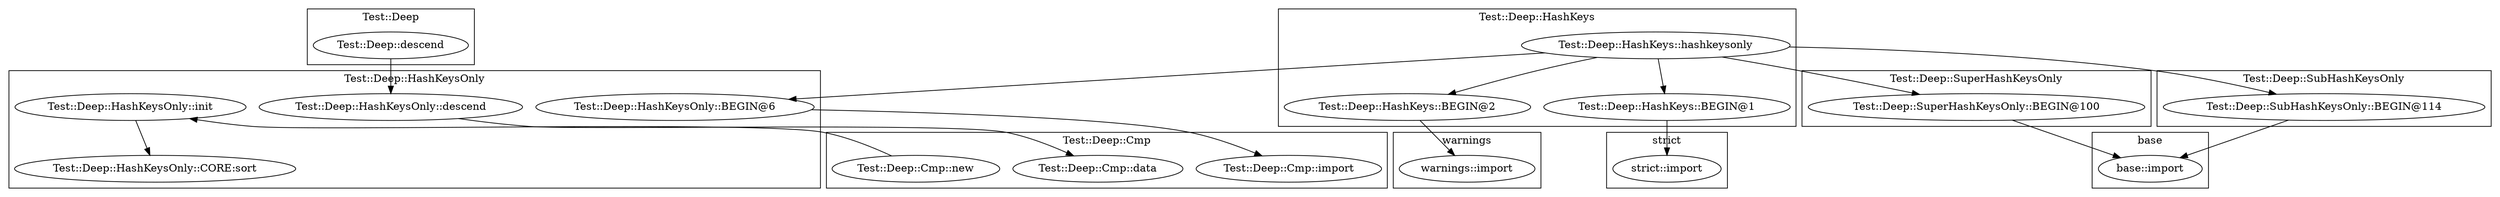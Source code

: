 digraph {
graph [overlap=false]
subgraph cluster_Test_Deep_HashKeysOnly {
	label="Test::Deep::HashKeysOnly";
	"Test::Deep::HashKeysOnly::BEGIN@6";
	"Test::Deep::HashKeysOnly::descend";
	"Test::Deep::HashKeysOnly::CORE:sort";
	"Test::Deep::HashKeysOnly::init";
}
subgraph cluster_warnings {
	label="warnings";
	"warnings::import";
}
subgraph cluster_Test_Deep_SuperHashKeysOnly {
	label="Test::Deep::SuperHashKeysOnly";
	"Test::Deep::SuperHashKeysOnly::BEGIN@100";
}
subgraph cluster_Test_Deep_Cmp {
	label="Test::Deep::Cmp";
	"Test::Deep::Cmp::data";
	"Test::Deep::Cmp::import";
	"Test::Deep::Cmp::new";
}
subgraph cluster_Test_Deep_HashKeys {
	label="Test::Deep::HashKeys";
	"Test::Deep::HashKeys::BEGIN@2";
	"Test::Deep::HashKeys::BEGIN@1";
	"Test::Deep::HashKeys::hashkeysonly";
}
subgraph cluster_Test_Deep {
	label="Test::Deep";
	"Test::Deep::descend";
}
subgraph cluster_base {
	label="base";
	"base::import";
}
subgraph cluster_strict {
	label="strict";
	"strict::import";
}
subgraph cluster_Test_Deep_SubHashKeysOnly {
	label="Test::Deep::SubHashKeysOnly";
	"Test::Deep::SubHashKeysOnly::BEGIN@114";
}
"Test::Deep::HashKeysOnly::descend" -> "Test::Deep::Cmp::data";
"Test::Deep::HashKeysOnly::BEGIN@6" -> "Test::Deep::Cmp::import";
"Test::Deep::Cmp::new" -> "Test::Deep::HashKeysOnly::init";
"Test::Deep::HashKeys::hashkeysonly" -> "Test::Deep::HashKeys::BEGIN@1";
"Test::Deep::HashKeys::hashkeysonly" -> "Test::Deep::SubHashKeysOnly::BEGIN@114";
"Test::Deep::HashKeysOnly::init" -> "Test::Deep::HashKeysOnly::CORE:sort";
"Test::Deep::descend" -> "Test::Deep::HashKeysOnly::descend";
"Test::Deep::SuperHashKeysOnly::BEGIN@100" -> "base::import";
"Test::Deep::SubHashKeysOnly::BEGIN@114" -> "base::import";
"Test::Deep::HashKeys::hashkeysonly" -> "Test::Deep::HashKeysOnly::BEGIN@6";
"Test::Deep::HashKeys::BEGIN@2" -> "warnings::import";
"Test::Deep::HashKeys::hashkeysonly" -> "Test::Deep::HashKeys::BEGIN@2";
"Test::Deep::HashKeys::hashkeysonly" -> "Test::Deep::SuperHashKeysOnly::BEGIN@100";
"Test::Deep::HashKeys::BEGIN@1" -> "strict::import";
}
